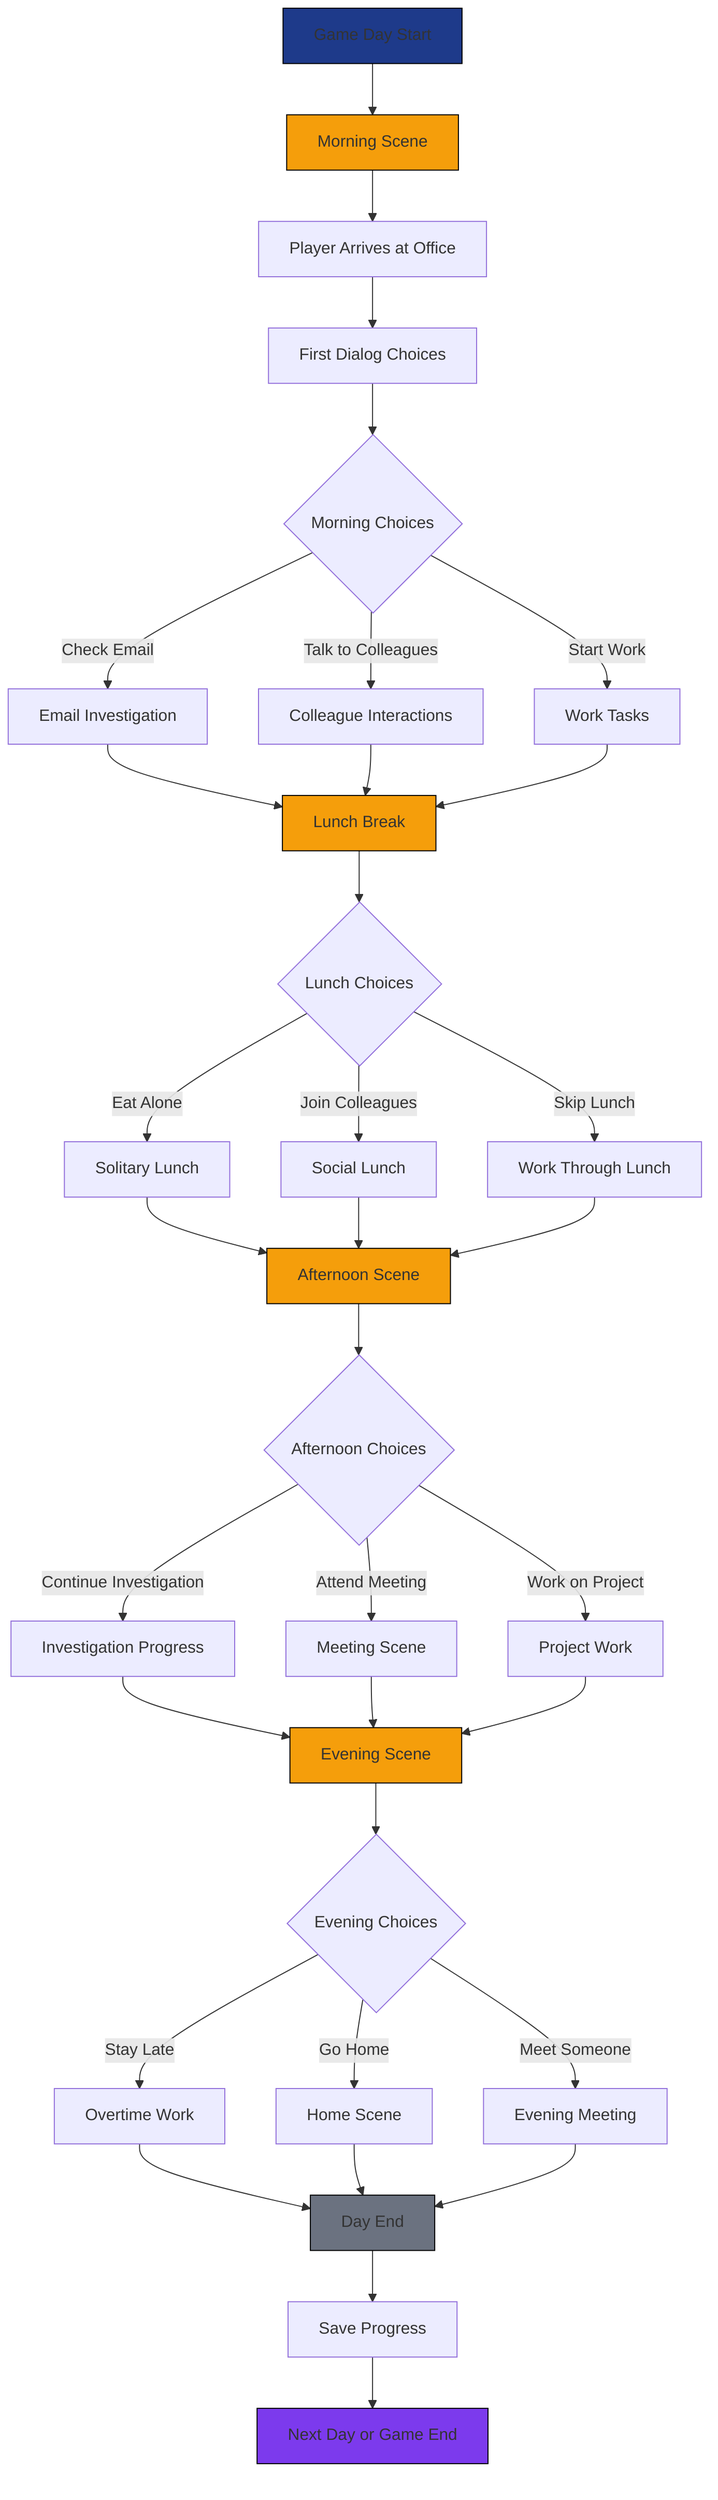 graph TD
    A[Game Day Start] --> B[Morning Scene]
    B --> C[Player Arrives at Office]
    C --> D[First Dialog Choices]
    
    D --> E{Morning Choices}
    E -->|Check Email| F[Email Investigation]
    E -->|Talk to Colleagues| G[Colleague Interactions]
    E -->|Start Work| H[Work Tasks]
    
    F --> I[Lunch Break]
    G --> I
    H --> I
    
    I --> J{Lunch Choices}
    J -->|Eat Alone| K[Solitary Lunch]
    J -->|Join Colleagues| L[Social Lunch]
    J -->|Skip Lunch| M[Work Through Lunch]
    
    K --> N[Afternoon Scene]
    L --> N
    M --> N
    
    N --> O{Afternoon Choices}
    O -->|Continue Investigation| P[Investigation Progress]
    O -->|Attend Meeting| Q[Meeting Scene]
    O -->|Work on Project| R[Project Work]
    
    P --> S[Evening Scene]
    Q --> S
    R --> S
    
    S --> T{Evening Choices}
    T -->|Stay Late| U[Overtime Work]
    T -->|Go Home| V[Home Scene]
    T -->|Meet Someone| W[Evening Meeting]
    
    U --> X[Day End]
    V --> X
    W --> X
    
    X --> Y[Save Progress]
    Y --> Z[Next Day or Game End]
    
    style A fill:#1E3A8A,stroke:#000000
    style B fill:#F59E0B,stroke:#000000
    style I fill:#F59E0B,stroke:#000000
    style N fill:#F59E0B,stroke:#000000
    style S fill:#F59E0B,stroke:#000000
    style X fill:#6B7280,stroke:#000000
    style Z fill:#7C3AED,stroke:#000000